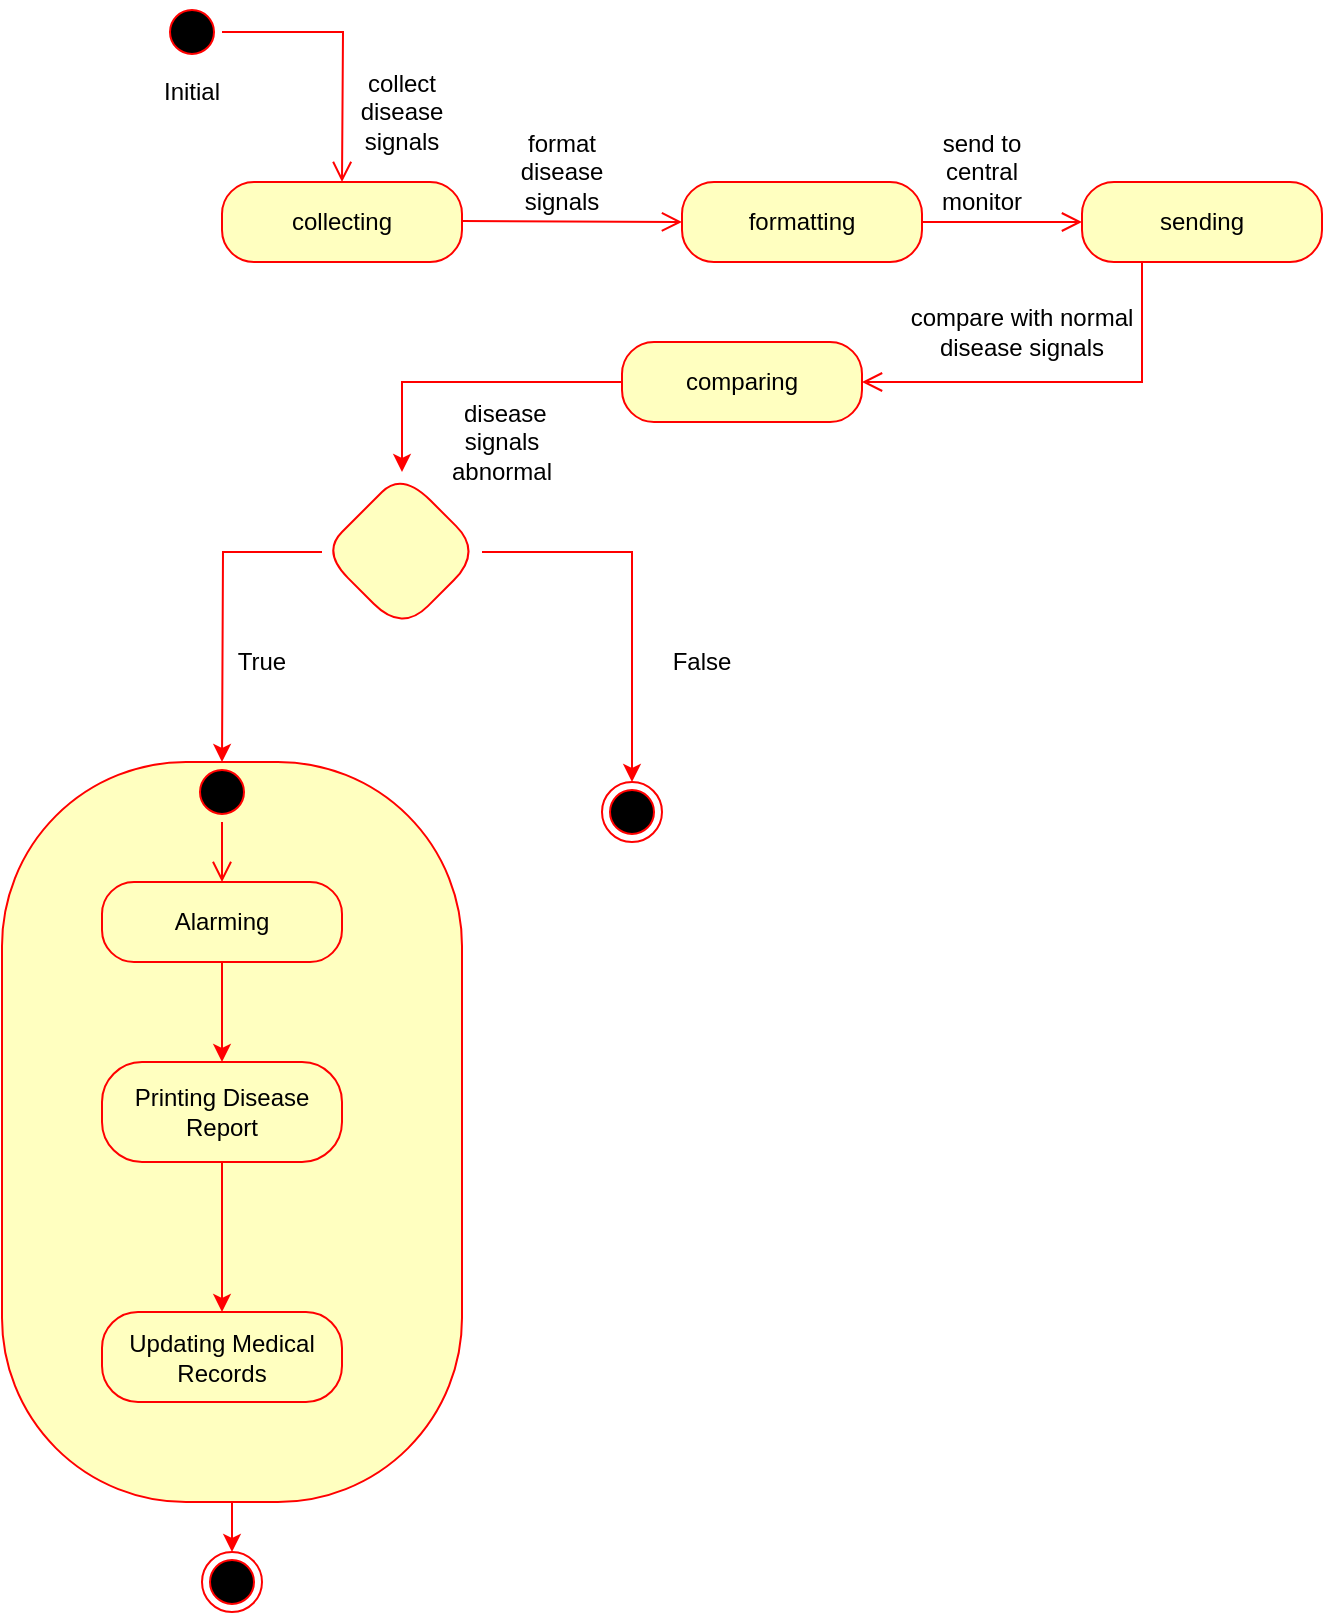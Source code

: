 <mxfile version="20.5.3" type="github">
  <diagram id="bEGDMLkyy39qROurjBoP" name="Page-1">
    <mxGraphModel dx="1049" dy="815" grid="1" gridSize="10" guides="1" tooltips="1" connect="1" arrows="1" fold="1" page="1" pageScale="1" pageWidth="827" pageHeight="1169" math="0" shadow="0">
      <root>
        <mxCell id="0" />
        <mxCell id="1" parent="0" />
        <mxCell id="91wkXxUW8TuUGEnlo1y_-1" value="" style="ellipse;html=1;shape=startState;fillColor=#000000;strokeColor=#ff0000;" parent="1" vertex="1">
          <mxGeometry x="160" y="50" width="30" height="30" as="geometry" />
        </mxCell>
        <mxCell id="91wkXxUW8TuUGEnlo1y_-2" value="" style="edgeStyle=orthogonalEdgeStyle;html=1;verticalAlign=bottom;endArrow=open;endSize=8;strokeColor=#ff0000;rounded=0;" parent="1" source="91wkXxUW8TuUGEnlo1y_-1" edge="1">
          <mxGeometry relative="1" as="geometry">
            <mxPoint x="250" y="140" as="targetPoint" />
          </mxGeometry>
        </mxCell>
        <mxCell id="91wkXxUW8TuUGEnlo1y_-6" value="collecting" style="rounded=1;whiteSpace=wrap;html=1;arcSize=40;fontColor=#000000;fillColor=#ffffc0;strokeColor=#ff0000;" parent="1" vertex="1">
          <mxGeometry x="190" y="140" width="120" height="40" as="geometry" />
        </mxCell>
        <mxCell id="91wkXxUW8TuUGEnlo1y_-9" value="formatting" style="rounded=1;whiteSpace=wrap;html=1;arcSize=40;fontColor=#000000;fillColor=#ffffc0;strokeColor=#ff0000;" parent="1" vertex="1">
          <mxGeometry x="420" y="140" width="120" height="40" as="geometry" />
        </mxCell>
        <mxCell id="52-B_k3ITm1QC-UGr9lQ-12" value="" style="edgeStyle=orthogonalEdgeStyle;rounded=0;orthogonalLoop=1;jettySize=auto;html=1;fillColor=#e51400;strokeColor=#FF0000;" parent="1" source="91wkXxUW8TuUGEnlo1y_-12" target="52-B_k3ITm1QC-UGr9lQ-11" edge="1">
          <mxGeometry relative="1" as="geometry" />
        </mxCell>
        <mxCell id="91wkXxUW8TuUGEnlo1y_-12" value="comparing" style="rounded=1;whiteSpace=wrap;html=1;arcSize=40;fontColor=#000000;fillColor=#ffffc0;strokeColor=#ff0000;" parent="1" vertex="1">
          <mxGeometry x="390" y="220" width="120" height="40" as="geometry" />
        </mxCell>
        <mxCell id="91wkXxUW8TuUGEnlo1y_-13" value="" style="edgeStyle=orthogonalEdgeStyle;html=1;verticalAlign=bottom;endArrow=open;endSize=8;strokeColor=#ff0000;rounded=0;entryX=0;entryY=0.5;entryDx=0;entryDy=0;" parent="1" target="91wkXxUW8TuUGEnlo1y_-9" edge="1">
          <mxGeometry relative="1" as="geometry">
            <mxPoint x="410" y="160" as="targetPoint" />
            <mxPoint x="310" y="159.5" as="sourcePoint" />
          </mxGeometry>
        </mxCell>
        <mxCell id="91wkXxUW8TuUGEnlo1y_-15" value="sending" style="rounded=1;whiteSpace=wrap;html=1;arcSize=40;fontColor=#000000;fillColor=#ffffc0;strokeColor=#ff0000;" parent="1" vertex="1">
          <mxGeometry x="620" y="140" width="120" height="40" as="geometry" />
        </mxCell>
        <mxCell id="91wkXxUW8TuUGEnlo1y_-16" value="" style="edgeStyle=orthogonalEdgeStyle;html=1;verticalAlign=bottom;endArrow=open;endSize=8;strokeColor=#ff0000;rounded=0;exitX=1;exitY=0.5;exitDx=0;exitDy=0;entryX=0;entryY=0.5;entryDx=0;entryDy=0;" parent="1" source="91wkXxUW8TuUGEnlo1y_-9" target="91wkXxUW8TuUGEnlo1y_-15" edge="1">
          <mxGeometry relative="1" as="geometry">
            <mxPoint x="650" y="240" as="targetPoint" />
          </mxGeometry>
        </mxCell>
        <mxCell id="91wkXxUW8TuUGEnlo1y_-17" value="" style="edgeStyle=orthogonalEdgeStyle;html=1;verticalAlign=bottom;endArrow=open;endSize=8;strokeColor=#ff0000;rounded=0;exitX=0.5;exitY=1;exitDx=0;exitDy=0;entryX=1;entryY=0.5;entryDx=0;entryDy=0;" parent="1" source="91wkXxUW8TuUGEnlo1y_-15" target="91wkXxUW8TuUGEnlo1y_-12" edge="1">
          <mxGeometry relative="1" as="geometry">
            <mxPoint x="580" y="240" as="targetPoint" />
            <mxPoint x="520" y="170" as="sourcePoint" />
            <Array as="points">
              <mxPoint x="650" y="240" />
            </Array>
          </mxGeometry>
        </mxCell>
        <mxCell id="52-B_k3ITm1QC-UGr9lQ-4" value="Initial" style="text;html=1;strokeColor=none;fillColor=none;align=center;verticalAlign=middle;whiteSpace=wrap;rounded=0;" parent="1" vertex="1">
          <mxGeometry x="145" y="80" width="60" height="30" as="geometry" />
        </mxCell>
        <mxCell id="52-B_k3ITm1QC-UGr9lQ-5" value="collect disease signals" style="text;html=1;strokeColor=none;fillColor=none;align=center;verticalAlign=middle;whiteSpace=wrap;rounded=0;" parent="1" vertex="1">
          <mxGeometry x="250" y="90" width="60" height="30" as="geometry" />
        </mxCell>
        <mxCell id="52-B_k3ITm1QC-UGr9lQ-6" value="format disease signals" style="text;html=1;strokeColor=none;fillColor=none;align=center;verticalAlign=middle;whiteSpace=wrap;rounded=0;" parent="1" vertex="1">
          <mxGeometry x="330" y="120" width="60" height="30" as="geometry" />
        </mxCell>
        <mxCell id="52-B_k3ITm1QC-UGr9lQ-7" value="send to central monitor" style="text;html=1;strokeColor=none;fillColor=none;align=center;verticalAlign=middle;whiteSpace=wrap;rounded=0;" parent="1" vertex="1">
          <mxGeometry x="540" y="120" width="60" height="30" as="geometry" />
        </mxCell>
        <mxCell id="52-B_k3ITm1QC-UGr9lQ-10" value="compare with normal disease signals" style="text;html=1;strokeColor=none;fillColor=none;align=center;verticalAlign=middle;whiteSpace=wrap;rounded=0;" parent="1" vertex="1">
          <mxGeometry x="530" y="200" width="120" height="30" as="geometry" />
        </mxCell>
        <mxCell id="52-B_k3ITm1QC-UGr9lQ-15" value="" style="edgeStyle=orthogonalEdgeStyle;rounded=0;orthogonalLoop=1;jettySize=auto;html=1;strokeColor=#FF0000;entryX=0.5;entryY=0;entryDx=0;entryDy=0;" parent="1" source="52-B_k3ITm1QC-UGr9lQ-11" target="52-B_k3ITm1QC-UGr9lQ-23" edge="1">
          <mxGeometry relative="1" as="geometry">
            <mxPoint x="390" y="440" as="targetPoint" />
          </mxGeometry>
        </mxCell>
        <mxCell id="52-B_k3ITm1QC-UGr9lQ-17" value="" style="edgeStyle=orthogonalEdgeStyle;rounded=0;orthogonalLoop=1;jettySize=auto;html=1;strokeColor=#FF0000;" parent="1" source="52-B_k3ITm1QC-UGr9lQ-11" edge="1">
          <mxGeometry relative="1" as="geometry">
            <mxPoint x="190" y="430" as="targetPoint" />
          </mxGeometry>
        </mxCell>
        <mxCell id="52-B_k3ITm1QC-UGr9lQ-11" value="" style="rhombus;whiteSpace=wrap;html=1;fillColor=#ffffc0;strokeColor=#ff0000;fontColor=#000000;rounded=1;arcSize=40;" parent="1" vertex="1">
          <mxGeometry x="240" y="285" width="80" height="80" as="geometry" />
        </mxCell>
        <mxCell id="52-B_k3ITm1QC-UGr9lQ-13" value="&amp;nbsp;disease signals abnormal" style="text;html=1;strokeColor=none;fillColor=none;align=center;verticalAlign=middle;whiteSpace=wrap;rounded=0;" parent="1" vertex="1">
          <mxGeometry x="300" y="255" width="60" height="30" as="geometry" />
        </mxCell>
        <mxCell id="52-B_k3ITm1QC-UGr9lQ-18" value="True" style="text;html=1;strokeColor=none;fillColor=none;align=center;verticalAlign=middle;whiteSpace=wrap;rounded=0;" parent="1" vertex="1">
          <mxGeometry x="180" y="365" width="60" height="30" as="geometry" />
        </mxCell>
        <mxCell id="52-B_k3ITm1QC-UGr9lQ-19" value="False" style="text;html=1;strokeColor=none;fillColor=none;align=center;verticalAlign=middle;whiteSpace=wrap;rounded=0;" parent="1" vertex="1">
          <mxGeometry x="400" y="365" width="60" height="30" as="geometry" />
        </mxCell>
        <mxCell id="52-B_k3ITm1QC-UGr9lQ-23" value="" style="ellipse;html=1;shape=endState;fillColor=#000000;strokeColor=#ff0000;" parent="1" vertex="1">
          <mxGeometry x="380" y="440" width="30" height="30" as="geometry" />
        </mxCell>
        <mxCell id="52-B_k3ITm1QC-UGr9lQ-24" value="" style="whiteSpace=wrap;html=1;fillColor=#ffffc0;strokeColor=#ff0000;fontColor=#000000;rounded=1;arcSize=40;" parent="1" vertex="1">
          <mxGeometry x="80" y="430" width="230" height="370" as="geometry" />
        </mxCell>
        <mxCell id="52-B_k3ITm1QC-UGr9lQ-25" value="" style="ellipse;html=1;shape=startState;fillColor=#000000;strokeColor=#ff0000;" parent="1" vertex="1">
          <mxGeometry x="175" y="430" width="30" height="30" as="geometry" />
        </mxCell>
        <mxCell id="52-B_k3ITm1QC-UGr9lQ-26" value="" style="edgeStyle=orthogonalEdgeStyle;html=1;verticalAlign=bottom;endArrow=open;endSize=8;strokeColor=#ff0000;rounded=0;" parent="1" source="52-B_k3ITm1QC-UGr9lQ-25" edge="1">
          <mxGeometry relative="1" as="geometry">
            <mxPoint x="190" y="490" as="targetPoint" />
          </mxGeometry>
        </mxCell>
        <mxCell id="52-B_k3ITm1QC-UGr9lQ-31" value="" style="edgeStyle=orthogonalEdgeStyle;rounded=0;orthogonalLoop=1;jettySize=auto;html=1;strokeColor=#FF0000;" parent="1" source="52-B_k3ITm1QC-UGr9lQ-27" target="52-B_k3ITm1QC-UGr9lQ-30" edge="1">
          <mxGeometry relative="1" as="geometry" />
        </mxCell>
        <mxCell id="52-B_k3ITm1QC-UGr9lQ-27" value="Alarming" style="rounded=1;whiteSpace=wrap;html=1;arcSize=40;fontColor=#000000;fillColor=#ffffc0;strokeColor=#ff0000;" parent="1" vertex="1">
          <mxGeometry x="130" y="490" width="120" height="40" as="geometry" />
        </mxCell>
        <mxCell id="52-B_k3ITm1QC-UGr9lQ-33" value="" style="edgeStyle=orthogonalEdgeStyle;rounded=0;orthogonalLoop=1;jettySize=auto;html=1;strokeColor=#FF0000;" parent="1" source="52-B_k3ITm1QC-UGr9lQ-30" target="52-B_k3ITm1QC-UGr9lQ-32" edge="1">
          <mxGeometry relative="1" as="geometry" />
        </mxCell>
        <mxCell id="52-B_k3ITm1QC-UGr9lQ-30" value="Printing Disease Report" style="rounded=1;whiteSpace=wrap;html=1;fillColor=#ffffc0;strokeColor=#ff0000;fontColor=#000000;arcSize=40;" parent="1" vertex="1">
          <mxGeometry x="130" y="580" width="120" height="50" as="geometry" />
        </mxCell>
        <mxCell id="52-B_k3ITm1QC-UGr9lQ-32" value="Updating Medical Records" style="whiteSpace=wrap;html=1;fillColor=#ffffc0;strokeColor=#ff0000;fontColor=#000000;rounded=1;arcSize=40;" parent="1" vertex="1">
          <mxGeometry x="130" y="705" width="120" height="45" as="geometry" />
        </mxCell>
        <mxCell id="52-B_k3ITm1QC-UGr9lQ-35" value="" style="endArrow=classic;html=1;rounded=0;strokeColor=#FF0000;exitX=0.5;exitY=1;exitDx=0;exitDy=0;" parent="1" source="52-B_k3ITm1QC-UGr9lQ-24" target="52-B_k3ITm1QC-UGr9lQ-36" edge="1">
          <mxGeometry width="50" height="50" relative="1" as="geometry">
            <mxPoint x="220" y="700" as="sourcePoint" />
            <mxPoint x="195" y="840" as="targetPoint" />
          </mxGeometry>
        </mxCell>
        <mxCell id="52-B_k3ITm1QC-UGr9lQ-36" value="" style="ellipse;html=1;shape=endState;fillColor=#000000;strokeColor=#ff0000;" parent="1" vertex="1">
          <mxGeometry x="180" y="825" width="30" height="30" as="geometry" />
        </mxCell>
      </root>
    </mxGraphModel>
  </diagram>
</mxfile>
